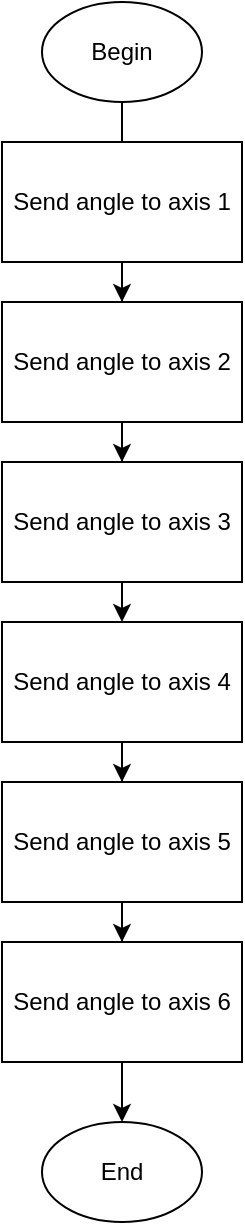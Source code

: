<mxfile version="22.1.18" type="github">
  <diagram id="C5RBs43oDa-KdzZeNtuy" name="Page-1">
    <mxGraphModel dx="1195" dy="594" grid="1" gridSize="10" guides="1" tooltips="1" connect="1" arrows="1" fold="1" page="1" pageScale="1" pageWidth="827" pageHeight="1169" math="0" shadow="0">
      <root>
        <mxCell id="WIyWlLk6GJQsqaUBKTNV-0" />
        <mxCell id="WIyWlLk6GJQsqaUBKTNV-1" parent="WIyWlLk6GJQsqaUBKTNV-0" />
        <mxCell id="wCRdzUAUGNFTLwiFJrkR-3" style="edgeStyle=orthogonalEdgeStyle;rounded=0;orthogonalLoop=1;jettySize=auto;html=1;exitX=0.5;exitY=1;exitDx=0;exitDy=0;entryX=0.5;entryY=0;entryDx=0;entryDy=0;" edge="1" parent="WIyWlLk6GJQsqaUBKTNV-1" source="wCRdzUAUGNFTLwiFJrkR-1">
          <mxGeometry relative="1" as="geometry">
            <mxPoint x="220" y="160" as="targetPoint" />
          </mxGeometry>
        </mxCell>
        <mxCell id="wCRdzUAUGNFTLwiFJrkR-1" value="Begin" style="ellipse;whiteSpace=wrap;html=1;" vertex="1" parent="WIyWlLk6GJQsqaUBKTNV-1">
          <mxGeometry x="180" y="60" width="80" height="50" as="geometry" />
        </mxCell>
        <mxCell id="wCRdzUAUGNFTLwiFJrkR-5" value="End" style="ellipse;whiteSpace=wrap;html=1;" vertex="1" parent="WIyWlLk6GJQsqaUBKTNV-1">
          <mxGeometry x="180" y="620" width="80" height="50" as="geometry" />
        </mxCell>
        <mxCell id="wCRdzUAUGNFTLwiFJrkR-17" value="" style="edgeStyle=orthogonalEdgeStyle;rounded=0;orthogonalLoop=1;jettySize=auto;html=1;" edge="1" parent="WIyWlLk6GJQsqaUBKTNV-1" source="wCRdzUAUGNFTLwiFJrkR-14" target="wCRdzUAUGNFTLwiFJrkR-16">
          <mxGeometry relative="1" as="geometry" />
        </mxCell>
        <mxCell id="wCRdzUAUGNFTLwiFJrkR-14" value="Send angle to axis 1" style="rounded=0;whiteSpace=wrap;html=1;" vertex="1" parent="WIyWlLk6GJQsqaUBKTNV-1">
          <mxGeometry x="160" y="130" width="120" height="60" as="geometry" />
        </mxCell>
        <mxCell id="wCRdzUAUGNFTLwiFJrkR-19" value="" style="edgeStyle=orthogonalEdgeStyle;rounded=0;orthogonalLoop=1;jettySize=auto;html=1;" edge="1" parent="WIyWlLk6GJQsqaUBKTNV-1" source="wCRdzUAUGNFTLwiFJrkR-16" target="wCRdzUAUGNFTLwiFJrkR-18">
          <mxGeometry relative="1" as="geometry" />
        </mxCell>
        <mxCell id="wCRdzUAUGNFTLwiFJrkR-16" value="Send angle to axis 2" style="rounded=0;whiteSpace=wrap;html=1;" vertex="1" parent="WIyWlLk6GJQsqaUBKTNV-1">
          <mxGeometry x="160" y="210" width="120" height="60" as="geometry" />
        </mxCell>
        <mxCell id="wCRdzUAUGNFTLwiFJrkR-23" style="edgeStyle=orthogonalEdgeStyle;rounded=0;orthogonalLoop=1;jettySize=auto;html=1;exitX=0.5;exitY=1;exitDx=0;exitDy=0;entryX=0.5;entryY=0;entryDx=0;entryDy=0;" edge="1" parent="WIyWlLk6GJQsqaUBKTNV-1" source="wCRdzUAUGNFTLwiFJrkR-18" target="wCRdzUAUGNFTLwiFJrkR-20">
          <mxGeometry relative="1" as="geometry" />
        </mxCell>
        <mxCell id="wCRdzUAUGNFTLwiFJrkR-18" value="Send angle to axis 3" style="rounded=0;whiteSpace=wrap;html=1;" vertex="1" parent="WIyWlLk6GJQsqaUBKTNV-1">
          <mxGeometry x="160" y="290" width="120" height="60" as="geometry" />
        </mxCell>
        <mxCell id="wCRdzUAUGNFTLwiFJrkR-22" value="" style="edgeStyle=orthogonalEdgeStyle;rounded=0;orthogonalLoop=1;jettySize=auto;html=1;" edge="1" parent="WIyWlLk6GJQsqaUBKTNV-1" source="wCRdzUAUGNFTLwiFJrkR-20" target="wCRdzUAUGNFTLwiFJrkR-21">
          <mxGeometry relative="1" as="geometry" />
        </mxCell>
        <mxCell id="wCRdzUAUGNFTLwiFJrkR-20" value="Send angle to axis 4" style="rounded=0;whiteSpace=wrap;html=1;" vertex="1" parent="WIyWlLk6GJQsqaUBKTNV-1">
          <mxGeometry x="160" y="370" width="120" height="60" as="geometry" />
        </mxCell>
        <mxCell id="wCRdzUAUGNFTLwiFJrkR-25" value="" style="edgeStyle=orthogonalEdgeStyle;rounded=0;orthogonalLoop=1;jettySize=auto;html=1;" edge="1" parent="WIyWlLk6GJQsqaUBKTNV-1" source="wCRdzUAUGNFTLwiFJrkR-21" target="wCRdzUAUGNFTLwiFJrkR-24">
          <mxGeometry relative="1" as="geometry" />
        </mxCell>
        <mxCell id="wCRdzUAUGNFTLwiFJrkR-21" value="Send angle to axis 5" style="rounded=0;whiteSpace=wrap;html=1;" vertex="1" parent="WIyWlLk6GJQsqaUBKTNV-1">
          <mxGeometry x="160" y="450" width="120" height="60" as="geometry" />
        </mxCell>
        <mxCell id="wCRdzUAUGNFTLwiFJrkR-26" style="edgeStyle=orthogonalEdgeStyle;rounded=0;orthogonalLoop=1;jettySize=auto;html=1;exitX=0.5;exitY=1;exitDx=0;exitDy=0;entryX=0.5;entryY=0;entryDx=0;entryDy=0;" edge="1" parent="WIyWlLk6GJQsqaUBKTNV-1" source="wCRdzUAUGNFTLwiFJrkR-24" target="wCRdzUAUGNFTLwiFJrkR-5">
          <mxGeometry relative="1" as="geometry" />
        </mxCell>
        <mxCell id="wCRdzUAUGNFTLwiFJrkR-24" value="Send angle to axis 6" style="rounded=0;whiteSpace=wrap;html=1;" vertex="1" parent="WIyWlLk6GJQsqaUBKTNV-1">
          <mxGeometry x="160" y="530" width="120" height="60" as="geometry" />
        </mxCell>
      </root>
    </mxGraphModel>
  </diagram>
</mxfile>
